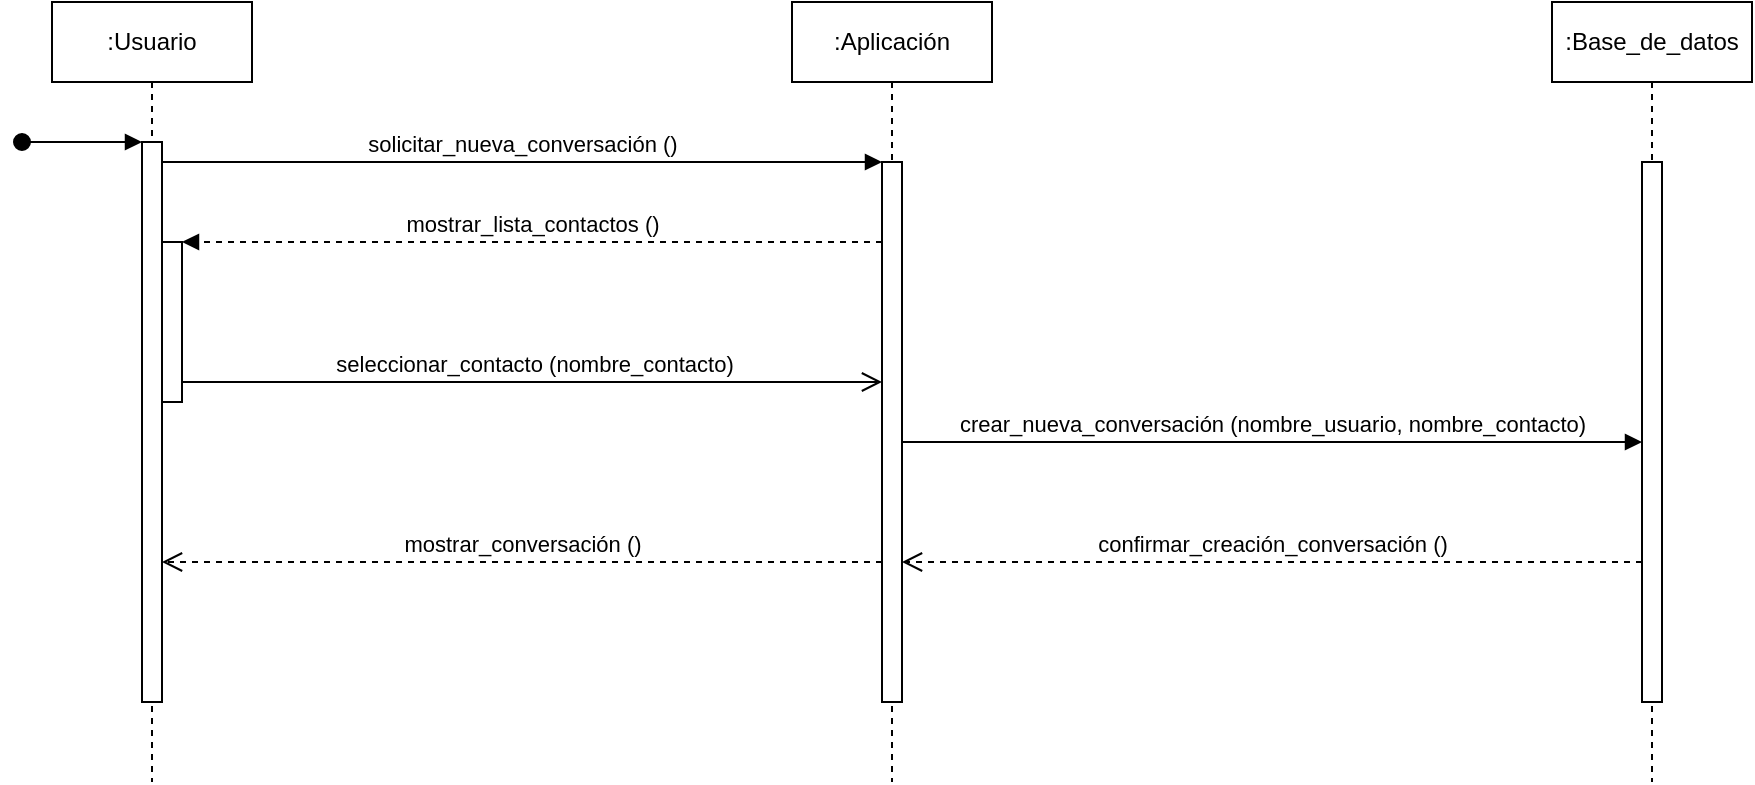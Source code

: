 <mxfile version="24.2.3" type="github">
  <diagram name="Page-1" id="2YBvvXClWsGukQMizWep">
    <mxGraphModel dx="1434" dy="738" grid="1" gridSize="10" guides="1" tooltips="1" connect="1" arrows="1" fold="1" page="1" pageScale="1" pageWidth="850" pageHeight="1100" math="0" shadow="0">
      <root>
        <mxCell id="0" />
        <mxCell id="1" parent="0" />
        <mxCell id="muWC5Gvqwgzd6AypiFNx-1" value=":Usuario" style="shape=umlLifeline;perimeter=lifelinePerimeter;whiteSpace=wrap;html=1;container=0;dropTarget=0;collapsible=0;recursiveResize=0;outlineConnect=0;portConstraint=eastwest;newEdgeStyle={&quot;edgeStyle&quot;:&quot;elbowEdgeStyle&quot;,&quot;elbow&quot;:&quot;vertical&quot;,&quot;curved&quot;:0,&quot;rounded&quot;:0};" vertex="1" parent="1">
          <mxGeometry x="40" y="50" width="100" height="390" as="geometry" />
        </mxCell>
        <mxCell id="muWC5Gvqwgzd6AypiFNx-2" value="" style="html=1;points=[];perimeter=orthogonalPerimeter;outlineConnect=0;targetShapes=umlLifeline;portConstraint=eastwest;newEdgeStyle={&quot;edgeStyle&quot;:&quot;elbowEdgeStyle&quot;,&quot;elbow&quot;:&quot;vertical&quot;,&quot;curved&quot;:0,&quot;rounded&quot;:0};" vertex="1" parent="muWC5Gvqwgzd6AypiFNx-1">
          <mxGeometry x="45" y="70" width="10" height="280" as="geometry" />
        </mxCell>
        <mxCell id="muWC5Gvqwgzd6AypiFNx-3" value="" style="html=1;verticalAlign=bottom;startArrow=oval;endArrow=block;startSize=8;edgeStyle=elbowEdgeStyle;elbow=vertical;curved=0;rounded=0;" edge="1" parent="muWC5Gvqwgzd6AypiFNx-1" target="muWC5Gvqwgzd6AypiFNx-2">
          <mxGeometry relative="1" as="geometry">
            <mxPoint x="-15" y="70" as="sourcePoint" />
          </mxGeometry>
        </mxCell>
        <mxCell id="muWC5Gvqwgzd6AypiFNx-4" value="" style="html=1;points=[];perimeter=orthogonalPerimeter;outlineConnect=0;targetShapes=umlLifeline;portConstraint=eastwest;newEdgeStyle={&quot;edgeStyle&quot;:&quot;elbowEdgeStyle&quot;,&quot;elbow&quot;:&quot;vertical&quot;,&quot;curved&quot;:0,&quot;rounded&quot;:0};" vertex="1" parent="muWC5Gvqwgzd6AypiFNx-1">
          <mxGeometry x="55" y="120" width="10" height="80" as="geometry" />
        </mxCell>
        <mxCell id="muWC5Gvqwgzd6AypiFNx-6" value=":Aplicación" style="shape=umlLifeline;perimeter=lifelinePerimeter;whiteSpace=wrap;html=1;container=0;dropTarget=0;collapsible=0;recursiveResize=0;outlineConnect=0;portConstraint=eastwest;newEdgeStyle={&quot;edgeStyle&quot;:&quot;elbowEdgeStyle&quot;,&quot;elbow&quot;:&quot;vertical&quot;,&quot;curved&quot;:0,&quot;rounded&quot;:0};" vertex="1" parent="1">
          <mxGeometry x="410" y="50" width="100" height="390" as="geometry" />
        </mxCell>
        <mxCell id="muWC5Gvqwgzd6AypiFNx-7" value="" style="html=1;points=[];perimeter=orthogonalPerimeter;outlineConnect=0;targetShapes=umlLifeline;portConstraint=eastwest;newEdgeStyle={&quot;edgeStyle&quot;:&quot;elbowEdgeStyle&quot;,&quot;elbow&quot;:&quot;vertical&quot;,&quot;curved&quot;:0,&quot;rounded&quot;:0};" vertex="1" parent="muWC5Gvqwgzd6AypiFNx-6">
          <mxGeometry x="45" y="80" width="10" height="270" as="geometry" />
        </mxCell>
        <mxCell id="muWC5Gvqwgzd6AypiFNx-8" value="solicitar_nueva_conversación ()" style="html=1;verticalAlign=bottom;endArrow=block;edgeStyle=elbowEdgeStyle;elbow=vertical;curved=0;rounded=0;" edge="1" parent="1" source="muWC5Gvqwgzd6AypiFNx-2" target="muWC5Gvqwgzd6AypiFNx-7">
          <mxGeometry relative="1" as="geometry">
            <mxPoint x="205" y="140" as="sourcePoint" />
            <Array as="points">
              <mxPoint x="190" y="130" />
            </Array>
          </mxGeometry>
        </mxCell>
        <mxCell id="muWC5Gvqwgzd6AypiFNx-9" value="mostrar_conversación ()" style="html=1;verticalAlign=bottom;endArrow=open;dashed=1;endSize=8;edgeStyle=elbowEdgeStyle;elbow=vertical;curved=0;rounded=0;" edge="1" parent="1" source="muWC5Gvqwgzd6AypiFNx-7" target="muWC5Gvqwgzd6AypiFNx-2">
          <mxGeometry relative="1" as="geometry">
            <mxPoint x="205" y="215" as="targetPoint" />
            <Array as="points">
              <mxPoint x="220" y="330" />
              <mxPoint x="200" y="290" />
            </Array>
          </mxGeometry>
        </mxCell>
        <mxCell id="muWC5Gvqwgzd6AypiFNx-10" value="mostrar_lista_contactos ()" style="html=1;verticalAlign=bottom;endArrow=block;edgeStyle=elbowEdgeStyle;elbow=vertical;curved=0;rounded=0;dashed=1;" edge="1" parent="1" source="muWC5Gvqwgzd6AypiFNx-7" target="muWC5Gvqwgzd6AypiFNx-4">
          <mxGeometry relative="1" as="geometry">
            <mxPoint x="185" y="170" as="sourcePoint" />
            <Array as="points">
              <mxPoint x="200" y="170" />
            </Array>
          </mxGeometry>
        </mxCell>
        <mxCell id="muWC5Gvqwgzd6AypiFNx-11" value="seleccionar_contacto (nombre_contacto)" style="html=1;verticalAlign=bottom;endArrow=open;endSize=8;edgeStyle=elbowEdgeStyle;elbow=vertical;curved=0;rounded=0;" edge="1" parent="1" source="muWC5Gvqwgzd6AypiFNx-4" target="muWC5Gvqwgzd6AypiFNx-7">
          <mxGeometry x="0.002" relative="1" as="geometry">
            <mxPoint x="185" y="245" as="targetPoint" />
            <Array as="points">
              <mxPoint x="190" y="240" />
            </Array>
            <mxPoint as="offset" />
          </mxGeometry>
        </mxCell>
        <mxCell id="muWC5Gvqwgzd6AypiFNx-12" value=":Base_de_datos" style="shape=umlLifeline;perimeter=lifelinePerimeter;whiteSpace=wrap;html=1;container=0;dropTarget=0;collapsible=0;recursiveResize=0;outlineConnect=0;portConstraint=eastwest;newEdgeStyle={&quot;edgeStyle&quot;:&quot;elbowEdgeStyle&quot;,&quot;elbow&quot;:&quot;vertical&quot;,&quot;curved&quot;:0,&quot;rounded&quot;:0};" vertex="1" parent="1">
          <mxGeometry x="790" y="50" width="100" height="390" as="geometry" />
        </mxCell>
        <mxCell id="muWC5Gvqwgzd6AypiFNx-13" value="" style="html=1;points=[];perimeter=orthogonalPerimeter;outlineConnect=0;targetShapes=umlLifeline;portConstraint=eastwest;newEdgeStyle={&quot;edgeStyle&quot;:&quot;elbowEdgeStyle&quot;,&quot;elbow&quot;:&quot;vertical&quot;,&quot;curved&quot;:0,&quot;rounded&quot;:0};" vertex="1" parent="muWC5Gvqwgzd6AypiFNx-12">
          <mxGeometry x="45" y="80" width="10" height="270" as="geometry" />
        </mxCell>
        <mxCell id="muWC5Gvqwgzd6AypiFNx-14" value="crear_nueva_conversación (nombre_usuario, nombre_contacto)" style="html=1;verticalAlign=bottom;endArrow=block;edgeStyle=elbowEdgeStyle;elbow=vertical;curved=0;rounded=0;" edge="1" parent="1" source="muWC5Gvqwgzd6AypiFNx-7" target="muWC5Gvqwgzd6AypiFNx-13">
          <mxGeometry relative="1" as="geometry">
            <mxPoint x="500" y="195" as="sourcePoint" />
            <Array as="points">
              <mxPoint x="550" y="270" />
              <mxPoint x="615" y="195" />
              <mxPoint x="550" y="205" />
            </Array>
            <mxPoint x="720" y="195" as="targetPoint" />
          </mxGeometry>
        </mxCell>
        <mxCell id="muWC5Gvqwgzd6AypiFNx-15" value="confirmar_creación_conversación ()" style="html=1;verticalAlign=bottom;endArrow=open;dashed=1;endSize=8;edgeStyle=elbowEdgeStyle;elbow=vertical;curved=0;rounded=0;" edge="1" parent="1" source="muWC5Gvqwgzd6AypiFNx-13" target="muWC5Gvqwgzd6AypiFNx-7">
          <mxGeometry relative="1" as="geometry">
            <mxPoint x="470" y="330" as="targetPoint" />
            <Array as="points">
              <mxPoint x="575" y="330" />
            </Array>
            <mxPoint x="830" y="330" as="sourcePoint" />
          </mxGeometry>
        </mxCell>
      </root>
    </mxGraphModel>
  </diagram>
</mxfile>
